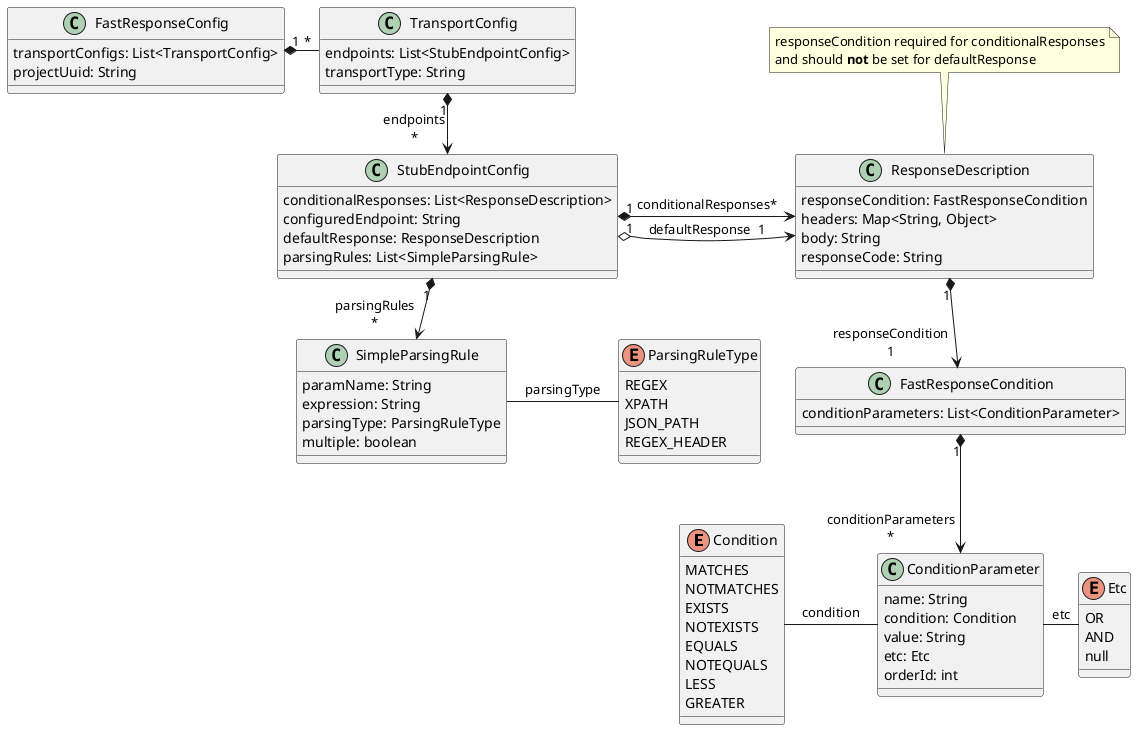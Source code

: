 @startuml

enum Condition {
    MATCHES
    NOTMATCHES
    EXISTS
    NOTEXISTS
    EQUALS
    NOTEQUALS
    LESS
    GREATER
}
enum Etc {
    OR
    AND
    null
}
enum ParsingRuleType {
    REGEX
    XPATH
    JSON_PATH
    REGEX_HEADER
}
class ConditionParameter {
    name: String
    condition: Condition
    value: String
    etc: Etc
    orderId: int
}
class FastResponseCondition {
   conditionParameters: List<ConditionParameter>
}
class FastResponseConfig {
   transportConfigs: List<TransportConfig>
   projectUuid: String
}
class ResponseDescription {
   responseCondition: FastResponseCondition
   headers: Map<String, Object>
   body: String
   responseCode: String
}
class SimpleParsingRule {
    paramName: String
    expression: String
    parsingType: ParsingRuleType
    multiple: boolean
}
class StubEndpointConfig {
   conditionalResponses: List<ResponseDescription>
   configuredEndpoint: String
   defaultResponse: ResponseDescription
   parsingRules: List<SimpleParsingRule>
}
class TransportConfig {
   endpoints: List<StubEndpointConfig>
   transportType: String
}

FastResponseConfig    "1" *- "*" TransportConfig
ResponseDescription   "1" *--> "responseCondition\n1" FastResponseCondition
StubEndpointConfig    "1" *--> ResponseDescription: conditionalResponses*
StubEndpointConfig    "1" o-> ResponseDescription: defaultResponse  1
StubEndpointConfig    "1" *--> "parsingRules\n*" SimpleParsingRule
TransportConfig       "1" *--> "endpoints\n*" StubEndpointConfig
FastResponseCondition "1" *--> "conditionParameters\n*" ConditionParameter
ConditionParameter - "etc" Etc
Condition - ConditionParameter: condition
SimpleParsingRule - ParsingRuleType: parsingType

note top of ResponseDescription
    responseCondition required for conditionalResponses
    and should <b>not</b> be set for defaultResponse
end note
@enduml
